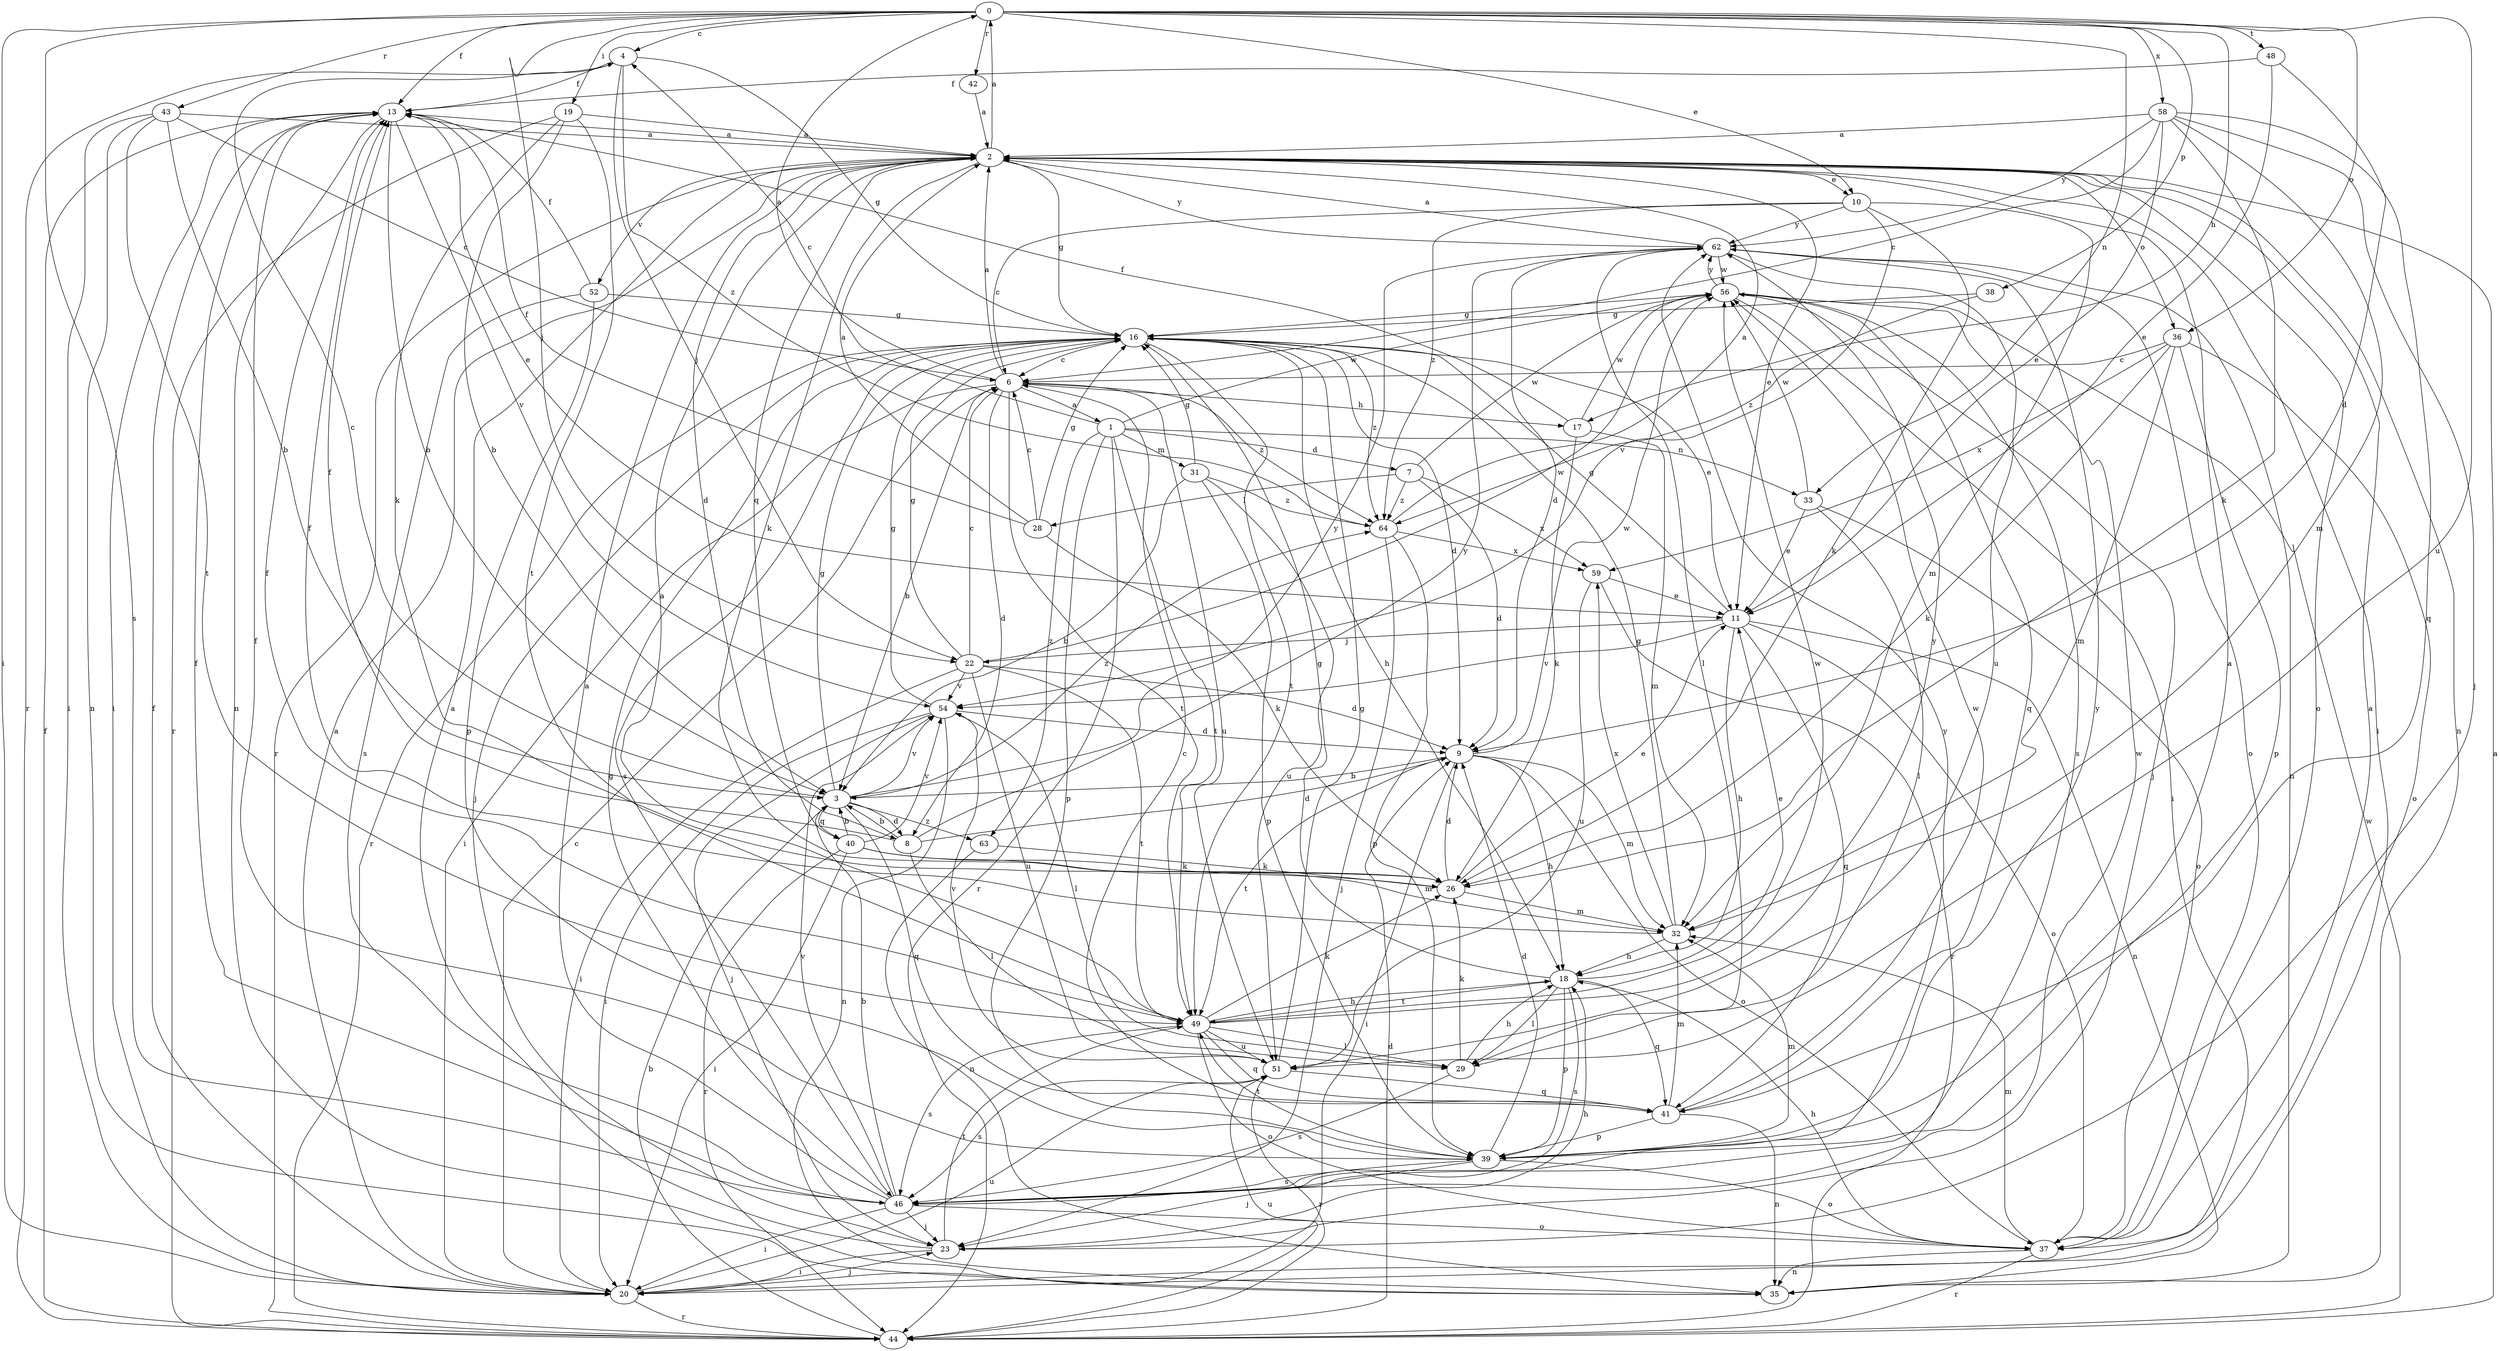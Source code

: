 strict digraph  {
0;
1;
2;
3;
4;
6;
7;
8;
9;
10;
11;
13;
16;
17;
18;
19;
20;
22;
23;
26;
28;
29;
31;
32;
33;
35;
36;
37;
38;
39;
40;
41;
42;
43;
44;
46;
48;
49;
51;
52;
54;
56;
58;
59;
62;
63;
64;
0 -> 4  [label=c];
0 -> 10  [label=e];
0 -> 13  [label=f];
0 -> 17  [label=h];
0 -> 19  [label=i];
0 -> 20  [label=i];
0 -> 22  [label=j];
0 -> 33  [label=n];
0 -> 36  [label=o];
0 -> 38  [label=p];
0 -> 42  [label=r];
0 -> 43  [label=r];
0 -> 46  [label=s];
0 -> 48  [label=t];
0 -> 51  [label=u];
0 -> 58  [label=x];
1 -> 4  [label=c];
1 -> 7  [label=d];
1 -> 31  [label=m];
1 -> 33  [label=n];
1 -> 39  [label=p];
1 -> 44  [label=r];
1 -> 49  [label=t];
1 -> 56  [label=w];
1 -> 63  [label=z];
2 -> 0  [label=a];
2 -> 8  [label=d];
2 -> 10  [label=e];
2 -> 11  [label=e];
2 -> 16  [label=g];
2 -> 20  [label=i];
2 -> 26  [label=k];
2 -> 35  [label=n];
2 -> 36  [label=o];
2 -> 37  [label=o];
2 -> 40  [label=q];
2 -> 44  [label=r];
2 -> 52  [label=v];
2 -> 62  [label=y];
3 -> 4  [label=c];
3 -> 8  [label=d];
3 -> 16  [label=g];
3 -> 40  [label=q];
3 -> 41  [label=q];
3 -> 54  [label=v];
3 -> 62  [label=y];
3 -> 63  [label=z];
3 -> 64  [label=z];
4 -> 13  [label=f];
4 -> 16  [label=g];
4 -> 22  [label=j];
4 -> 44  [label=r];
4 -> 64  [label=z];
6 -> 0  [label=a];
6 -> 1  [label=a];
6 -> 2  [label=a];
6 -> 3  [label=b];
6 -> 8  [label=d];
6 -> 17  [label=h];
6 -> 20  [label=i];
6 -> 49  [label=t];
6 -> 51  [label=u];
6 -> 64  [label=z];
7 -> 9  [label=d];
7 -> 28  [label=l];
7 -> 56  [label=w];
7 -> 59  [label=x];
7 -> 64  [label=z];
8 -> 3  [label=b];
8 -> 9  [label=d];
8 -> 13  [label=f];
8 -> 29  [label=l];
8 -> 62  [label=y];
9 -> 3  [label=b];
9 -> 18  [label=h];
9 -> 20  [label=i];
9 -> 32  [label=m];
9 -> 37  [label=o];
9 -> 49  [label=t];
9 -> 56  [label=w];
10 -> 6  [label=c];
10 -> 26  [label=k];
10 -> 32  [label=m];
10 -> 54  [label=v];
10 -> 62  [label=y];
10 -> 64  [label=z];
11 -> 16  [label=g];
11 -> 18  [label=h];
11 -> 22  [label=j];
11 -> 35  [label=n];
11 -> 37  [label=o];
11 -> 41  [label=q];
11 -> 54  [label=v];
13 -> 2  [label=a];
13 -> 3  [label=b];
13 -> 11  [label=e];
13 -> 20  [label=i];
13 -> 35  [label=n];
13 -> 54  [label=v];
16 -> 6  [label=c];
16 -> 9  [label=d];
16 -> 11  [label=e];
16 -> 18  [label=h];
16 -> 23  [label=j];
16 -> 44  [label=r];
16 -> 46  [label=s];
16 -> 49  [label=t];
16 -> 64  [label=z];
17 -> 13  [label=f];
17 -> 26  [label=k];
17 -> 32  [label=m];
17 -> 56  [label=w];
18 -> 11  [label=e];
18 -> 16  [label=g];
18 -> 29  [label=l];
18 -> 39  [label=p];
18 -> 41  [label=q];
18 -> 46  [label=s];
18 -> 49  [label=t];
19 -> 2  [label=a];
19 -> 3  [label=b];
19 -> 26  [label=k];
19 -> 44  [label=r];
19 -> 49  [label=t];
20 -> 2  [label=a];
20 -> 6  [label=c];
20 -> 13  [label=f];
20 -> 23  [label=j];
20 -> 44  [label=r];
20 -> 51  [label=u];
22 -> 6  [label=c];
22 -> 9  [label=d];
22 -> 16  [label=g];
22 -> 20  [label=i];
22 -> 49  [label=t];
22 -> 51  [label=u];
22 -> 54  [label=v];
22 -> 56  [label=w];
23 -> 2  [label=a];
23 -> 18  [label=h];
23 -> 20  [label=i];
23 -> 49  [label=t];
26 -> 9  [label=d];
26 -> 11  [label=e];
26 -> 32  [label=m];
28 -> 2  [label=a];
28 -> 6  [label=c];
28 -> 13  [label=f];
28 -> 16  [label=g];
28 -> 26  [label=k];
29 -> 18  [label=h];
29 -> 26  [label=k];
29 -> 46  [label=s];
31 -> 3  [label=b];
31 -> 16  [label=g];
31 -> 39  [label=p];
31 -> 51  [label=u];
31 -> 64  [label=z];
32 -> 13  [label=f];
32 -> 16  [label=g];
32 -> 18  [label=h];
32 -> 59  [label=x];
33 -> 11  [label=e];
33 -> 29  [label=l];
33 -> 37  [label=o];
33 -> 56  [label=w];
36 -> 6  [label=c];
36 -> 26  [label=k];
36 -> 32  [label=m];
36 -> 37  [label=o];
36 -> 39  [label=p];
36 -> 59  [label=x];
37 -> 2  [label=a];
37 -> 18  [label=h];
37 -> 32  [label=m];
37 -> 35  [label=n];
37 -> 44  [label=r];
38 -> 16  [label=g];
38 -> 64  [label=z];
39 -> 2  [label=a];
39 -> 9  [label=d];
39 -> 13  [label=f];
39 -> 23  [label=j];
39 -> 32  [label=m];
39 -> 37  [label=o];
39 -> 46  [label=s];
39 -> 49  [label=t];
39 -> 62  [label=y];
40 -> 3  [label=b];
40 -> 20  [label=i];
40 -> 26  [label=k];
40 -> 32  [label=m];
40 -> 44  [label=r];
40 -> 54  [label=v];
41 -> 6  [label=c];
41 -> 32  [label=m];
41 -> 35  [label=n];
41 -> 39  [label=p];
41 -> 56  [label=w];
42 -> 2  [label=a];
43 -> 2  [label=a];
43 -> 3  [label=b];
43 -> 6  [label=c];
43 -> 20  [label=i];
43 -> 35  [label=n];
43 -> 49  [label=t];
44 -> 2  [label=a];
44 -> 3  [label=b];
44 -> 9  [label=d];
44 -> 13  [label=f];
44 -> 51  [label=u];
44 -> 56  [label=w];
46 -> 2  [label=a];
46 -> 3  [label=b];
46 -> 13  [label=f];
46 -> 16  [label=g];
46 -> 20  [label=i];
46 -> 23  [label=j];
46 -> 37  [label=o];
46 -> 54  [label=v];
46 -> 56  [label=w];
46 -> 62  [label=y];
48 -> 9  [label=d];
48 -> 11  [label=e];
48 -> 13  [label=f];
49 -> 2  [label=a];
49 -> 13  [label=f];
49 -> 18  [label=h];
49 -> 26  [label=k];
49 -> 29  [label=l];
49 -> 37  [label=o];
49 -> 41  [label=q];
49 -> 46  [label=s];
49 -> 51  [label=u];
49 -> 56  [label=w];
49 -> 62  [label=y];
51 -> 16  [label=g];
51 -> 41  [label=q];
51 -> 44  [label=r];
51 -> 46  [label=s];
51 -> 54  [label=v];
52 -> 13  [label=f];
52 -> 16  [label=g];
52 -> 39  [label=p];
52 -> 46  [label=s];
54 -> 9  [label=d];
54 -> 16  [label=g];
54 -> 20  [label=i];
54 -> 23  [label=j];
54 -> 29  [label=l];
54 -> 35  [label=n];
56 -> 16  [label=g];
56 -> 20  [label=i];
56 -> 23  [label=j];
56 -> 41  [label=q];
56 -> 46  [label=s];
56 -> 62  [label=y];
58 -> 2  [label=a];
58 -> 6  [label=c];
58 -> 11  [label=e];
58 -> 23  [label=j];
58 -> 26  [label=k];
58 -> 32  [label=m];
58 -> 41  [label=q];
58 -> 62  [label=y];
59 -> 11  [label=e];
59 -> 44  [label=r];
59 -> 51  [label=u];
62 -> 2  [label=a];
62 -> 9  [label=d];
62 -> 29  [label=l];
62 -> 35  [label=n];
62 -> 37  [label=o];
62 -> 51  [label=u];
62 -> 56  [label=w];
63 -> 26  [label=k];
63 -> 35  [label=n];
64 -> 2  [label=a];
64 -> 23  [label=j];
64 -> 39  [label=p];
64 -> 59  [label=x];
}
